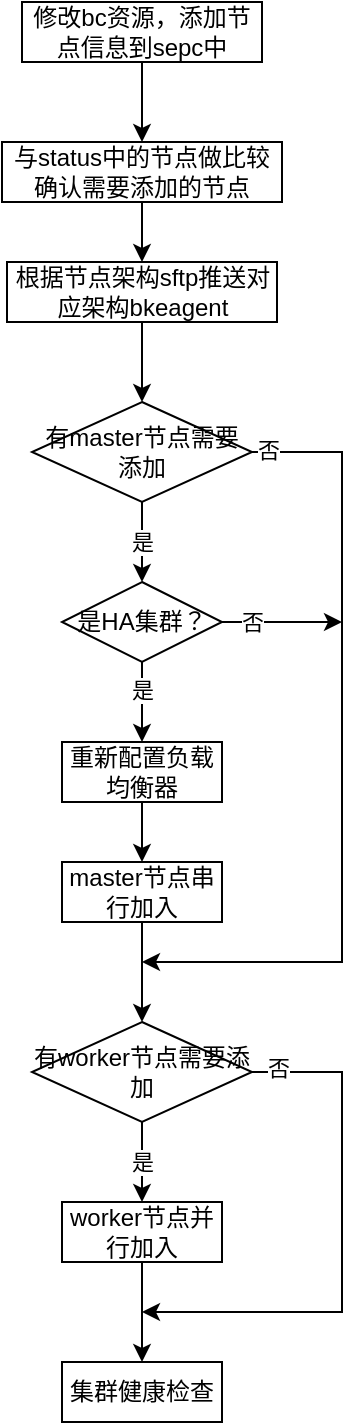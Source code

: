 <mxfile version="21.1.7" type="github">
  <diagram name="第 1 页" id="zT4W01S-cl8MvEPdsr_O">
    <mxGraphModel dx="1195" dy="556" grid="1" gridSize="10" guides="1" tooltips="1" connect="1" arrows="1" fold="1" page="1" pageScale="1" pageWidth="827" pageHeight="1169" math="0" shadow="0">
      <root>
        <mxCell id="0" />
        <mxCell id="1" parent="0" />
        <mxCell id="QrTfvvCOfK35iwcgcaVT-10" value="" style="edgeStyle=orthogonalEdgeStyle;rounded=0;orthogonalLoop=1;jettySize=auto;html=1;" edge="1" parent="1" source="QrTfvvCOfK35iwcgcaVT-1" target="QrTfvvCOfK35iwcgcaVT-2">
          <mxGeometry relative="1" as="geometry" />
        </mxCell>
        <mxCell id="QrTfvvCOfK35iwcgcaVT-1" value="修改bc资源，添加节点信息到sepc中" style="rounded=0;whiteSpace=wrap;html=1;" vertex="1" parent="1">
          <mxGeometry x="105" y="120" width="120" height="30" as="geometry" />
        </mxCell>
        <mxCell id="QrTfvvCOfK35iwcgcaVT-38" value="" style="edgeStyle=orthogonalEdgeStyle;rounded=0;orthogonalLoop=1;jettySize=auto;html=1;" edge="1" parent="1" source="QrTfvvCOfK35iwcgcaVT-2" target="QrTfvvCOfK35iwcgcaVT-36">
          <mxGeometry relative="1" as="geometry" />
        </mxCell>
        <mxCell id="QrTfvvCOfK35iwcgcaVT-2" value="与status中的节点做比较确认需要添加的节点" style="rounded=0;whiteSpace=wrap;html=1;" vertex="1" parent="1">
          <mxGeometry x="95" y="190" width="140" height="30" as="geometry" />
        </mxCell>
        <mxCell id="QrTfvvCOfK35iwcgcaVT-13" value="" style="edgeStyle=orthogonalEdgeStyle;rounded=0;orthogonalLoop=1;jettySize=auto;html=1;" edge="1" parent="1" source="QrTfvvCOfK35iwcgcaVT-3" target="QrTfvvCOfK35iwcgcaVT-6">
          <mxGeometry relative="1" as="geometry" />
        </mxCell>
        <mxCell id="QrTfvvCOfK35iwcgcaVT-3" value="master节点串行加入" style="rounded=0;whiteSpace=wrap;html=1;" vertex="1" parent="1">
          <mxGeometry x="125" y="550" width="80" height="30" as="geometry" />
        </mxCell>
        <mxCell id="QrTfvvCOfK35iwcgcaVT-39" value="" style="edgeStyle=orthogonalEdgeStyle;rounded=0;orthogonalLoop=1;jettySize=auto;html=1;" edge="1" parent="1" source="QrTfvvCOfK35iwcgcaVT-4" target="QrTfvvCOfK35iwcgcaVT-8">
          <mxGeometry relative="1" as="geometry" />
        </mxCell>
        <mxCell id="QrTfvvCOfK35iwcgcaVT-4" value="worker节点并行加入" style="rounded=0;whiteSpace=wrap;html=1;" vertex="1" parent="1">
          <mxGeometry x="125" y="720" width="80" height="30" as="geometry" />
        </mxCell>
        <mxCell id="QrTfvvCOfK35iwcgcaVT-28" value="" style="edgeStyle=orthogonalEdgeStyle;rounded=0;orthogonalLoop=1;jettySize=auto;html=1;" edge="1" parent="1" source="QrTfvvCOfK35iwcgcaVT-5" target="QrTfvvCOfK35iwcgcaVT-24">
          <mxGeometry relative="1" as="geometry" />
        </mxCell>
        <mxCell id="QrTfvvCOfK35iwcgcaVT-29" value="是" style="edgeLabel;html=1;align=center;verticalAlign=middle;resizable=0;points=[];" vertex="1" connectable="0" parent="QrTfvvCOfK35iwcgcaVT-28">
          <mxGeometry x="-0.667" relative="1" as="geometry">
            <mxPoint y="13" as="offset" />
          </mxGeometry>
        </mxCell>
        <mxCell id="QrTfvvCOfK35iwcgcaVT-31" style="edgeStyle=orthogonalEdgeStyle;rounded=0;orthogonalLoop=1;jettySize=auto;html=1;exitX=1;exitY=0.5;exitDx=0;exitDy=0;" edge="1" parent="1" source="QrTfvvCOfK35iwcgcaVT-5">
          <mxGeometry relative="1" as="geometry">
            <mxPoint x="165" y="600" as="targetPoint" />
            <Array as="points">
              <mxPoint x="265" y="345" />
              <mxPoint x="265" y="600" />
            </Array>
          </mxGeometry>
        </mxCell>
        <mxCell id="QrTfvvCOfK35iwcgcaVT-34" value="否" style="edgeLabel;html=1;align=center;verticalAlign=middle;resizable=0;points=[];" vertex="1" connectable="0" parent="QrTfvvCOfK35iwcgcaVT-31">
          <mxGeometry x="-0.963" y="1" relative="1" as="geometry">
            <mxPoint as="offset" />
          </mxGeometry>
        </mxCell>
        <mxCell id="QrTfvvCOfK35iwcgcaVT-5" value="有master节点需要添加" style="rhombus;whiteSpace=wrap;html=1;" vertex="1" parent="1">
          <mxGeometry x="110" y="320" width="110" height="50" as="geometry" />
        </mxCell>
        <mxCell id="QrTfvvCOfK35iwcgcaVT-14" value="" style="edgeStyle=orthogonalEdgeStyle;rounded=0;orthogonalLoop=1;jettySize=auto;html=1;" edge="1" parent="1" source="QrTfvvCOfK35iwcgcaVT-6" target="QrTfvvCOfK35iwcgcaVT-4">
          <mxGeometry relative="1" as="geometry" />
        </mxCell>
        <mxCell id="QrTfvvCOfK35iwcgcaVT-21" value="是" style="edgeLabel;html=1;align=center;verticalAlign=middle;resizable=0;points=[];" vertex="1" connectable="0" parent="QrTfvvCOfK35iwcgcaVT-14">
          <mxGeometry x="-0.751" relative="1" as="geometry">
            <mxPoint y="15" as="offset" />
          </mxGeometry>
        </mxCell>
        <mxCell id="QrTfvvCOfK35iwcgcaVT-19" style="edgeStyle=orthogonalEdgeStyle;rounded=0;orthogonalLoop=1;jettySize=auto;html=1;exitX=1;exitY=0.5;exitDx=0;exitDy=0;" edge="1" parent="1" source="QrTfvvCOfK35iwcgcaVT-6">
          <mxGeometry relative="1" as="geometry">
            <mxPoint x="165" y="775" as="targetPoint" />
            <Array as="points">
              <mxPoint x="265" y="655" />
              <mxPoint x="265" y="775" />
            </Array>
          </mxGeometry>
        </mxCell>
        <mxCell id="QrTfvvCOfK35iwcgcaVT-20" value="否" style="edgeLabel;html=1;align=center;verticalAlign=middle;resizable=0;points=[];" vertex="1" connectable="0" parent="QrTfvvCOfK35iwcgcaVT-19">
          <mxGeometry x="-0.9" y="2" relative="1" as="geometry">
            <mxPoint as="offset" />
          </mxGeometry>
        </mxCell>
        <mxCell id="QrTfvvCOfK35iwcgcaVT-6" value="有worker节点需要添加" style="rhombus;whiteSpace=wrap;html=1;" vertex="1" parent="1">
          <mxGeometry x="110" y="630" width="110" height="50" as="geometry" />
        </mxCell>
        <mxCell id="QrTfvvCOfK35iwcgcaVT-8" value="集群健康检查" style="rounded=0;whiteSpace=wrap;html=1;" vertex="1" parent="1">
          <mxGeometry x="125" y="800" width="80" height="30" as="geometry" />
        </mxCell>
        <mxCell id="QrTfvvCOfK35iwcgcaVT-26" value="" style="edgeStyle=orthogonalEdgeStyle;rounded=0;orthogonalLoop=1;jettySize=auto;html=1;" edge="1" parent="1" source="QrTfvvCOfK35iwcgcaVT-24" target="QrTfvvCOfK35iwcgcaVT-25">
          <mxGeometry relative="1" as="geometry" />
        </mxCell>
        <mxCell id="QrTfvvCOfK35iwcgcaVT-30" value="是" style="edgeLabel;html=1;align=center;verticalAlign=middle;resizable=0;points=[];" vertex="1" connectable="0" parent="QrTfvvCOfK35iwcgcaVT-26">
          <mxGeometry x="-0.3" relative="1" as="geometry">
            <mxPoint as="offset" />
          </mxGeometry>
        </mxCell>
        <mxCell id="QrTfvvCOfK35iwcgcaVT-33" style="edgeStyle=orthogonalEdgeStyle;rounded=0;orthogonalLoop=1;jettySize=auto;html=1;exitX=1;exitY=0.5;exitDx=0;exitDy=0;" edge="1" parent="1" source="QrTfvvCOfK35iwcgcaVT-24">
          <mxGeometry relative="1" as="geometry">
            <mxPoint x="265" y="430" as="targetPoint" />
          </mxGeometry>
        </mxCell>
        <mxCell id="QrTfvvCOfK35iwcgcaVT-35" value="否" style="edgeLabel;html=1;align=center;verticalAlign=middle;resizable=0;points=[];" vertex="1" connectable="0" parent="QrTfvvCOfK35iwcgcaVT-33">
          <mxGeometry x="-0.767" y="1" relative="1" as="geometry">
            <mxPoint x="8" y="1" as="offset" />
          </mxGeometry>
        </mxCell>
        <mxCell id="QrTfvvCOfK35iwcgcaVT-24" value="是HA集群？" style="rhombus;whiteSpace=wrap;html=1;" vertex="1" parent="1">
          <mxGeometry x="125" y="410" width="80" height="40" as="geometry" />
        </mxCell>
        <mxCell id="QrTfvvCOfK35iwcgcaVT-27" value="" style="edgeStyle=orthogonalEdgeStyle;rounded=0;orthogonalLoop=1;jettySize=auto;html=1;" edge="1" parent="1" source="QrTfvvCOfK35iwcgcaVT-25" target="QrTfvvCOfK35iwcgcaVT-3">
          <mxGeometry relative="1" as="geometry" />
        </mxCell>
        <mxCell id="QrTfvvCOfK35iwcgcaVT-25" value="重新配置负载均衡器" style="rounded=0;whiteSpace=wrap;html=1;" vertex="1" parent="1">
          <mxGeometry x="125" y="490" width="80" height="30" as="geometry" />
        </mxCell>
        <mxCell id="QrTfvvCOfK35iwcgcaVT-37" value="" style="edgeStyle=orthogonalEdgeStyle;rounded=0;orthogonalLoop=1;jettySize=auto;html=1;" edge="1" parent="1" source="QrTfvvCOfK35iwcgcaVT-36" target="QrTfvvCOfK35iwcgcaVT-5">
          <mxGeometry relative="1" as="geometry" />
        </mxCell>
        <mxCell id="QrTfvvCOfK35iwcgcaVT-36" value="根据节点架构sftp推送对应架构bkeagent" style="rounded=0;whiteSpace=wrap;html=1;" vertex="1" parent="1">
          <mxGeometry x="97.5" y="250" width="135" height="30" as="geometry" />
        </mxCell>
      </root>
    </mxGraphModel>
  </diagram>
</mxfile>
